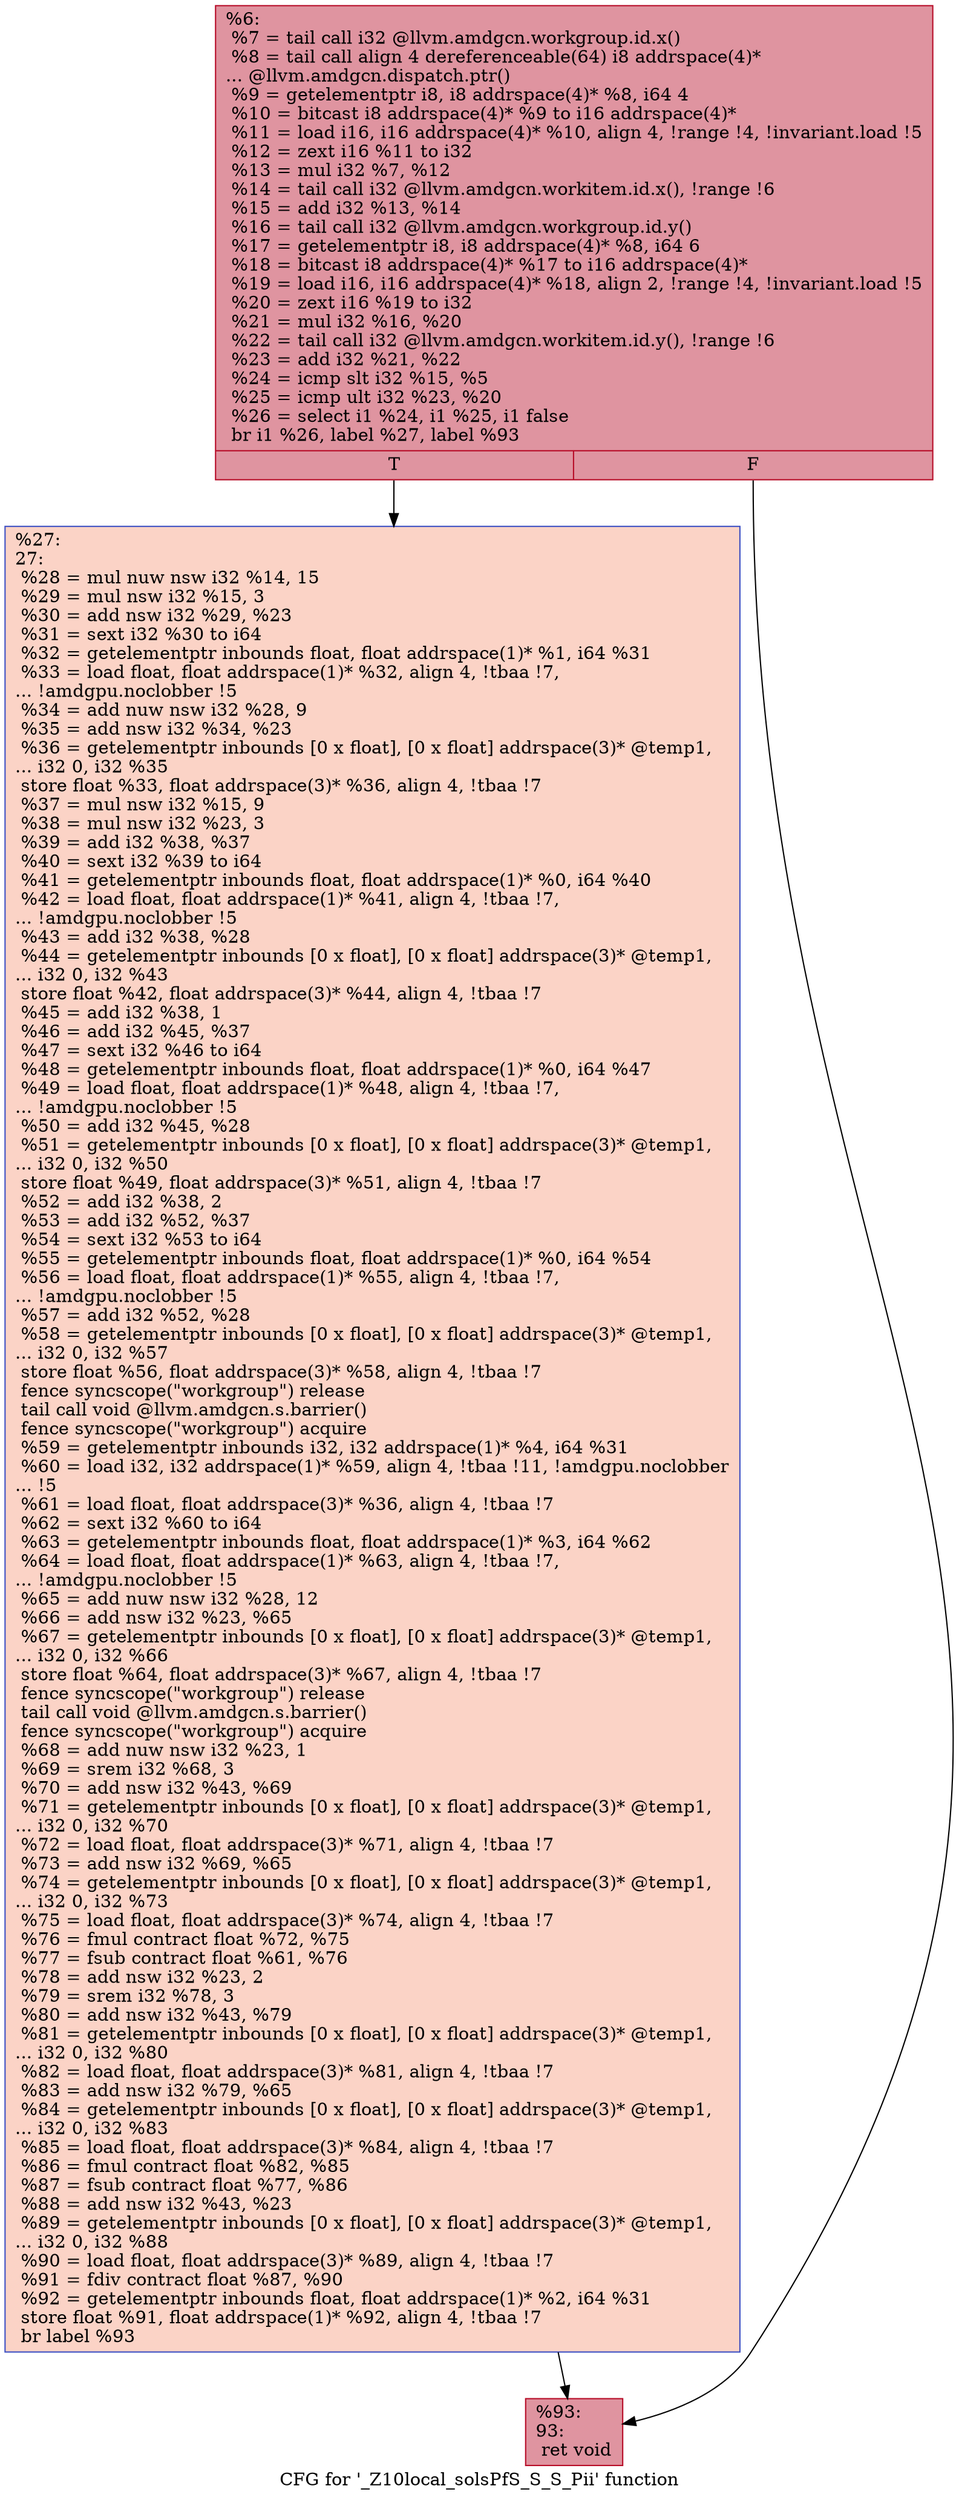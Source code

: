 digraph "CFG for '_Z10local_solsPfS_S_S_Pii' function" {
	label="CFG for '_Z10local_solsPfS_S_S_Pii' function";

	Node0x5de7a30 [shape=record,color="#b70d28ff", style=filled, fillcolor="#b70d2870",label="{%6:\l  %7 = tail call i32 @llvm.amdgcn.workgroup.id.x()\l  %8 = tail call align 4 dereferenceable(64) i8 addrspace(4)*\l... @llvm.amdgcn.dispatch.ptr()\l  %9 = getelementptr i8, i8 addrspace(4)* %8, i64 4\l  %10 = bitcast i8 addrspace(4)* %9 to i16 addrspace(4)*\l  %11 = load i16, i16 addrspace(4)* %10, align 4, !range !4, !invariant.load !5\l  %12 = zext i16 %11 to i32\l  %13 = mul i32 %7, %12\l  %14 = tail call i32 @llvm.amdgcn.workitem.id.x(), !range !6\l  %15 = add i32 %13, %14\l  %16 = tail call i32 @llvm.amdgcn.workgroup.id.y()\l  %17 = getelementptr i8, i8 addrspace(4)* %8, i64 6\l  %18 = bitcast i8 addrspace(4)* %17 to i16 addrspace(4)*\l  %19 = load i16, i16 addrspace(4)* %18, align 2, !range !4, !invariant.load !5\l  %20 = zext i16 %19 to i32\l  %21 = mul i32 %16, %20\l  %22 = tail call i32 @llvm.amdgcn.workitem.id.y(), !range !6\l  %23 = add i32 %21, %22\l  %24 = icmp slt i32 %15, %5\l  %25 = icmp ult i32 %23, %20\l  %26 = select i1 %24, i1 %25, i1 false\l  br i1 %26, label %27, label %93\l|{<s0>T|<s1>F}}"];
	Node0x5de7a30:s0 -> Node0x5deb4b0;
	Node0x5de7a30:s1 -> Node0x5deb540;
	Node0x5deb4b0 [shape=record,color="#3d50c3ff", style=filled, fillcolor="#f59c7d70",label="{%27:\l27:                                               \l  %28 = mul nuw nsw i32 %14, 15\l  %29 = mul nsw i32 %15, 3\l  %30 = add nsw i32 %29, %23\l  %31 = sext i32 %30 to i64\l  %32 = getelementptr inbounds float, float addrspace(1)* %1, i64 %31\l  %33 = load float, float addrspace(1)* %32, align 4, !tbaa !7,\l... !amdgpu.noclobber !5\l  %34 = add nuw nsw i32 %28, 9\l  %35 = add nsw i32 %34, %23\l  %36 = getelementptr inbounds [0 x float], [0 x float] addrspace(3)* @temp1,\l... i32 0, i32 %35\l  store float %33, float addrspace(3)* %36, align 4, !tbaa !7\l  %37 = mul nsw i32 %15, 9\l  %38 = mul nsw i32 %23, 3\l  %39 = add i32 %38, %37\l  %40 = sext i32 %39 to i64\l  %41 = getelementptr inbounds float, float addrspace(1)* %0, i64 %40\l  %42 = load float, float addrspace(1)* %41, align 4, !tbaa !7,\l... !amdgpu.noclobber !5\l  %43 = add i32 %38, %28\l  %44 = getelementptr inbounds [0 x float], [0 x float] addrspace(3)* @temp1,\l... i32 0, i32 %43\l  store float %42, float addrspace(3)* %44, align 4, !tbaa !7\l  %45 = add i32 %38, 1\l  %46 = add i32 %45, %37\l  %47 = sext i32 %46 to i64\l  %48 = getelementptr inbounds float, float addrspace(1)* %0, i64 %47\l  %49 = load float, float addrspace(1)* %48, align 4, !tbaa !7,\l... !amdgpu.noclobber !5\l  %50 = add i32 %45, %28\l  %51 = getelementptr inbounds [0 x float], [0 x float] addrspace(3)* @temp1,\l... i32 0, i32 %50\l  store float %49, float addrspace(3)* %51, align 4, !tbaa !7\l  %52 = add i32 %38, 2\l  %53 = add i32 %52, %37\l  %54 = sext i32 %53 to i64\l  %55 = getelementptr inbounds float, float addrspace(1)* %0, i64 %54\l  %56 = load float, float addrspace(1)* %55, align 4, !tbaa !7,\l... !amdgpu.noclobber !5\l  %57 = add i32 %52, %28\l  %58 = getelementptr inbounds [0 x float], [0 x float] addrspace(3)* @temp1,\l... i32 0, i32 %57\l  store float %56, float addrspace(3)* %58, align 4, !tbaa !7\l  fence syncscope(\"workgroup\") release\l  tail call void @llvm.amdgcn.s.barrier()\l  fence syncscope(\"workgroup\") acquire\l  %59 = getelementptr inbounds i32, i32 addrspace(1)* %4, i64 %31\l  %60 = load i32, i32 addrspace(1)* %59, align 4, !tbaa !11, !amdgpu.noclobber\l... !5\l  %61 = load float, float addrspace(3)* %36, align 4, !tbaa !7\l  %62 = sext i32 %60 to i64\l  %63 = getelementptr inbounds float, float addrspace(1)* %3, i64 %62\l  %64 = load float, float addrspace(1)* %63, align 4, !tbaa !7,\l... !amdgpu.noclobber !5\l  %65 = add nuw nsw i32 %28, 12\l  %66 = add nsw i32 %23, %65\l  %67 = getelementptr inbounds [0 x float], [0 x float] addrspace(3)* @temp1,\l... i32 0, i32 %66\l  store float %64, float addrspace(3)* %67, align 4, !tbaa !7\l  fence syncscope(\"workgroup\") release\l  tail call void @llvm.amdgcn.s.barrier()\l  fence syncscope(\"workgroup\") acquire\l  %68 = add nuw nsw i32 %23, 1\l  %69 = srem i32 %68, 3\l  %70 = add nsw i32 %43, %69\l  %71 = getelementptr inbounds [0 x float], [0 x float] addrspace(3)* @temp1,\l... i32 0, i32 %70\l  %72 = load float, float addrspace(3)* %71, align 4, !tbaa !7\l  %73 = add nsw i32 %69, %65\l  %74 = getelementptr inbounds [0 x float], [0 x float] addrspace(3)* @temp1,\l... i32 0, i32 %73\l  %75 = load float, float addrspace(3)* %74, align 4, !tbaa !7\l  %76 = fmul contract float %72, %75\l  %77 = fsub contract float %61, %76\l  %78 = add nsw i32 %23, 2\l  %79 = srem i32 %78, 3\l  %80 = add nsw i32 %43, %79\l  %81 = getelementptr inbounds [0 x float], [0 x float] addrspace(3)* @temp1,\l... i32 0, i32 %80\l  %82 = load float, float addrspace(3)* %81, align 4, !tbaa !7\l  %83 = add nsw i32 %79, %65\l  %84 = getelementptr inbounds [0 x float], [0 x float] addrspace(3)* @temp1,\l... i32 0, i32 %83\l  %85 = load float, float addrspace(3)* %84, align 4, !tbaa !7\l  %86 = fmul contract float %82, %85\l  %87 = fsub contract float %77, %86\l  %88 = add nsw i32 %43, %23\l  %89 = getelementptr inbounds [0 x float], [0 x float] addrspace(3)* @temp1,\l... i32 0, i32 %88\l  %90 = load float, float addrspace(3)* %89, align 4, !tbaa !7\l  %91 = fdiv contract float %87, %90\l  %92 = getelementptr inbounds float, float addrspace(1)* %2, i64 %31\l  store float %91, float addrspace(1)* %92, align 4, !tbaa !7\l  br label %93\l}"];
	Node0x5deb4b0 -> Node0x5deb540;
	Node0x5deb540 [shape=record,color="#b70d28ff", style=filled, fillcolor="#b70d2870",label="{%93:\l93:                                               \l  ret void\l}"];
}
